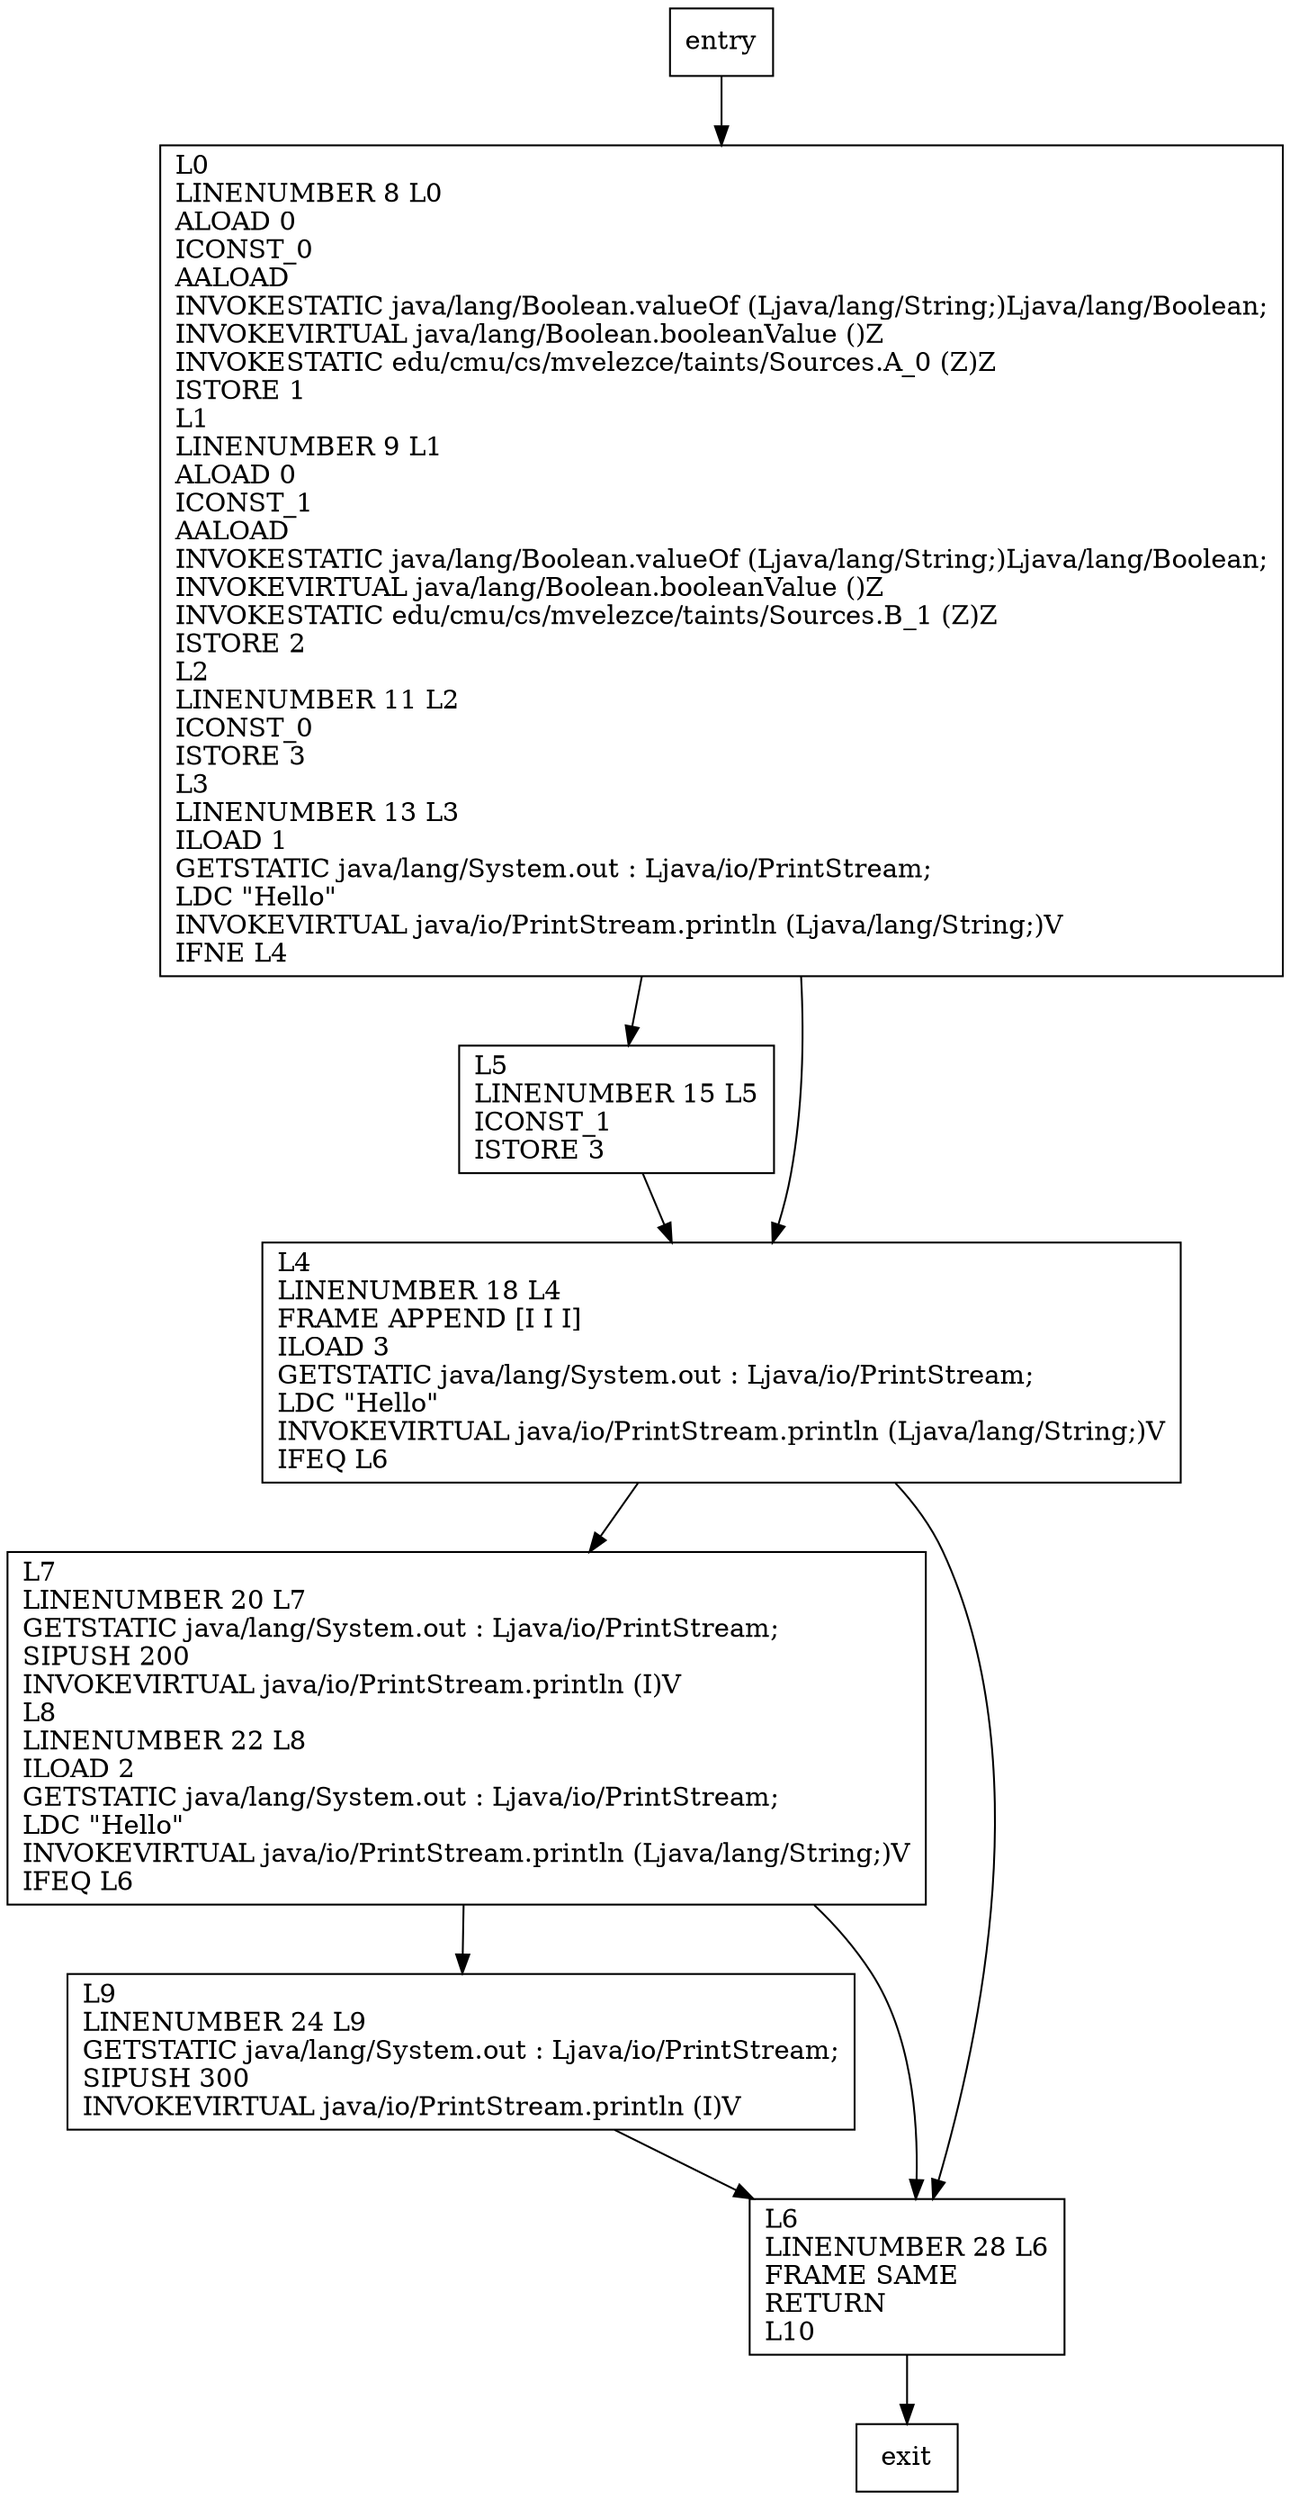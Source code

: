 digraph main {
node [shape=record];
178401052 [label="L0\lLINENUMBER 8 L0\lALOAD 0\lICONST_0\lAALOAD\lINVOKESTATIC java/lang/Boolean.valueOf (Ljava/lang/String;)Ljava/lang/Boolean;\lINVOKEVIRTUAL java/lang/Boolean.booleanValue ()Z\lINVOKESTATIC edu/cmu/cs/mvelezce/taints/Sources.A_0 (Z)Z\lISTORE 1\lL1\lLINENUMBER 9 L1\lALOAD 0\lICONST_1\lAALOAD\lINVOKESTATIC java/lang/Boolean.valueOf (Ljava/lang/String;)Ljava/lang/Boolean;\lINVOKEVIRTUAL java/lang/Boolean.booleanValue ()Z\lINVOKESTATIC edu/cmu/cs/mvelezce/taints/Sources.B_1 (Z)Z\lISTORE 2\lL2\lLINENUMBER 11 L2\lICONST_0\lISTORE 3\lL3\lLINENUMBER 13 L3\lILOAD 1\lGETSTATIC java/lang/System.out : Ljava/io/PrintStream;\lLDC \"Hello\"\lINVOKEVIRTUAL java/io/PrintStream.println (Ljava/lang/String;)V\lIFNE L4\l"];
1113829504 [label="L7\lLINENUMBER 20 L7\lGETSTATIC java/lang/System.out : Ljava/io/PrintStream;\lSIPUSH 200\lINVOKEVIRTUAL java/io/PrintStream.println (I)V\lL8\lLINENUMBER 22 L8\lILOAD 2\lGETSTATIC java/lang/System.out : Ljava/io/PrintStream;\lLDC \"Hello\"\lINVOKEVIRTUAL java/io/PrintStream.println (Ljava/lang/String;)V\lIFEQ L6\l"];
720770771 [label="L9\lLINENUMBER 24 L9\lGETSTATIC java/lang/System.out : Ljava/io/PrintStream;\lSIPUSH 300\lINVOKEVIRTUAL java/io/PrintStream.println (I)V\l"];
936219350 [label="L5\lLINENUMBER 15 L5\lICONST_1\lISTORE 3\l"];
1441243996 [label="L4\lLINENUMBER 18 L4\lFRAME APPEND [I I I]\lILOAD 3\lGETSTATIC java/lang/System.out : Ljava/io/PrintStream;\lLDC \"Hello\"\lINVOKEVIRTUAL java/io/PrintStream.println (Ljava/lang/String;)V\lIFEQ L6\l"];
1495445111 [label="L6\lLINENUMBER 28 L6\lFRAME SAME\lRETURN\lL10\l"];
entry;
exit;
entry -> 178401052;
178401052 -> 936219350;
178401052 -> 1441243996;
1113829504 -> 720770771;
1113829504 -> 1495445111;
720770771 -> 1495445111;
936219350 -> 1441243996;
1441243996 -> 1113829504;
1441243996 -> 1495445111;
1495445111 -> exit;
}
